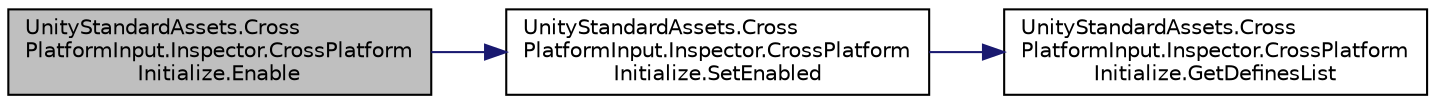 digraph "UnityStandardAssets.CrossPlatformInput.Inspector.CrossPlatformInitialize.Enable"
{
 // LATEX_PDF_SIZE
  edge [fontname="Helvetica",fontsize="10",labelfontname="Helvetica",labelfontsize="10"];
  node [fontname="Helvetica",fontsize="10",shape=record];
  rankdir="LR";
  Node8 [label="UnityStandardAssets.Cross\lPlatformInput.Inspector.CrossPlatform\lInitialize.Enable",height=0.2,width=0.4,color="black", fillcolor="grey75", style="filled", fontcolor="black",tooltip=" "];
  Node8 -> Node9 [color="midnightblue",fontsize="10",style="solid",fontname="Helvetica"];
  Node9 [label="UnityStandardAssets.Cross\lPlatformInput.Inspector.CrossPlatform\lInitialize.SetEnabled",height=0.2,width=0.4,color="black", fillcolor="white", style="filled",URL="$class_unity_standard_assets_1_1_cross_platform_input_1_1_inspector_1_1_cross_platform_initialize.html#a83009de04e35f5c6fcd741553ad33d1c",tooltip=" "];
  Node9 -> Node10 [color="midnightblue",fontsize="10",style="solid",fontname="Helvetica"];
  Node10 [label="UnityStandardAssets.Cross\lPlatformInput.Inspector.CrossPlatform\lInitialize.GetDefinesList",height=0.2,width=0.4,color="black", fillcolor="white", style="filled",URL="$class_unity_standard_assets_1_1_cross_platform_input_1_1_inspector_1_1_cross_platform_initialize.html#a74ceecb766e5622625a939cbf4c6158d",tooltip=" "];
}
